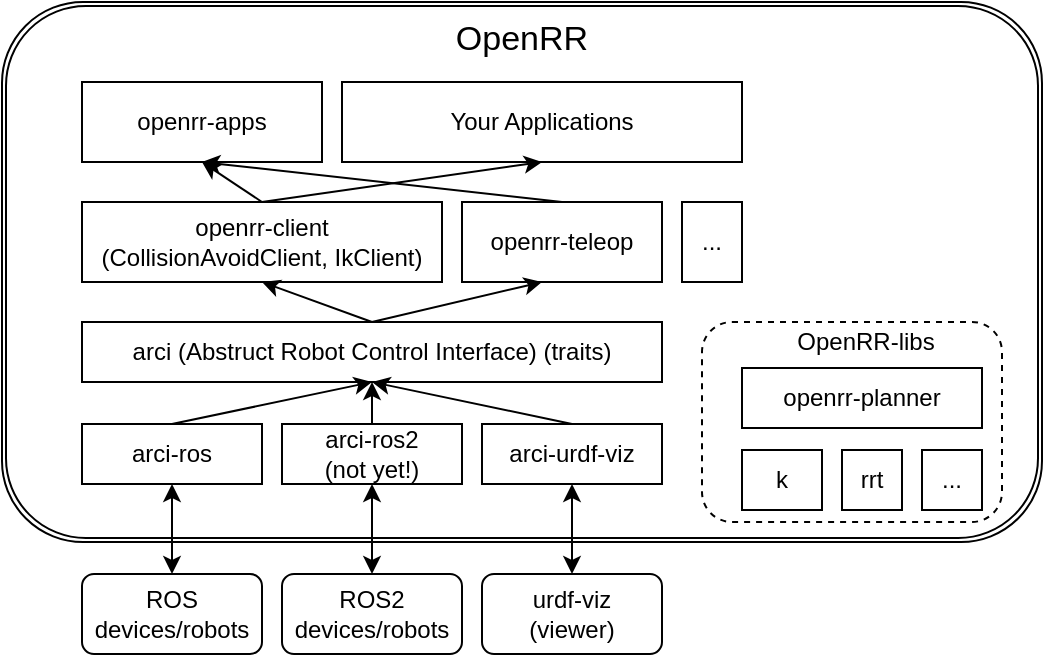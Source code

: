 <mxfile version="13.10.0" type="embed">
    <diagram id="GH9UxMCgFNfTdRkUEjwy" name="ページ1">
        <mxGraphModel dx="676" dy="450" grid="1" gridSize="10" guides="1" tooltips="1" connect="1" arrows="1" fold="1" page="1" pageScale="1" pageWidth="827" pageHeight="1169" math="0" shadow="0">
            <root>
                <mxCell id="0"/>
                <mxCell id="1" parent="0"/>
                <mxCell id="34" value="OpenRR" style="shape=ext;double=1;rounded=1;whiteSpace=wrap;html=1;align=center;verticalAlign=top;fontSize=17;fillColor=none;" vertex="1" parent="1">
                    <mxGeometry x="110" y="70" width="520" height="270" as="geometry"/>
                </mxCell>
                <mxCell id="28" value="" style="rounded=1;whiteSpace=wrap;html=1;dashed=1;fillColor=none;" parent="1" vertex="1">
                    <mxGeometry x="460" y="230" width="150" height="100" as="geometry"/>
                </mxCell>
                <mxCell id="2" value="arci (Abstruct Robot Control Interface) (traits)" style="rounded=0;whiteSpace=wrap;html=1;" parent="1" vertex="1">
                    <mxGeometry x="150" y="230" width="290" height="30" as="geometry"/>
                </mxCell>
                <mxCell id="3" value="arci-ros" style="rounded=0;whiteSpace=wrap;html=1;" parent="1" vertex="1">
                    <mxGeometry x="150" y="281" width="90" height="30" as="geometry"/>
                </mxCell>
                <mxCell id="4" value="arci-ros2&lt;br&gt;(not yet!)" style="rounded=0;whiteSpace=wrap;html=1;" parent="1" vertex="1">
                    <mxGeometry x="250" y="281" width="90" height="30" as="geometry"/>
                </mxCell>
                <mxCell id="5" value="arci-urdf-viz" style="rounded=0;whiteSpace=wrap;html=1;" parent="1" vertex="1">
                    <mxGeometry x="350" y="281" width="90" height="30" as="geometry"/>
                </mxCell>
                <mxCell id="6" value="ROS&lt;br&gt;devices/robots" style="rounded=1;whiteSpace=wrap;html=1;" parent="1" vertex="1">
                    <mxGeometry x="150" y="356" width="90" height="40" as="geometry"/>
                </mxCell>
                <mxCell id="7" value="ROS2&lt;br&gt;devices/robots" style="rounded=1;whiteSpace=wrap;html=1;" parent="1" vertex="1">
                    <mxGeometry x="250" y="356" width="90" height="40" as="geometry"/>
                </mxCell>
                <mxCell id="8" value="urdf-viz&lt;br&gt;(viewer)" style="rounded=1;whiteSpace=wrap;html=1;" parent="1" vertex="1">
                    <mxGeometry x="350" y="356" width="90" height="40" as="geometry"/>
                </mxCell>
                <mxCell id="9" value="" style="endArrow=classic;startArrow=classic;html=1;exitX=0.5;exitY=0;exitDx=0;exitDy=0;entryX=0.5;entryY=1;entryDx=0;entryDy=0;" parent="1" source="6" target="3" edge="1">
                    <mxGeometry width="50" height="50" relative="1" as="geometry">
                        <mxPoint x="300" y="300" as="sourcePoint"/>
                        <mxPoint x="350" y="250" as="targetPoint"/>
                    </mxGeometry>
                </mxCell>
                <mxCell id="10" value="" style="endArrow=classic;startArrow=classic;html=1;entryX=0.5;entryY=1;entryDx=0;entryDy=0;" parent="1" source="7" target="4" edge="1">
                    <mxGeometry width="50" height="50" relative="1" as="geometry">
                        <mxPoint x="205" y="330" as="sourcePoint"/>
                        <mxPoint x="205" y="310" as="targetPoint"/>
                    </mxGeometry>
                </mxCell>
                <mxCell id="11" value="" style="endArrow=classic;startArrow=classic;html=1;entryX=0.5;entryY=1;entryDx=0;entryDy=0;" parent="1" source="8" target="5" edge="1">
                    <mxGeometry width="50" height="50" relative="1" as="geometry">
                        <mxPoint x="215" y="340" as="sourcePoint"/>
                        <mxPoint x="215" y="320" as="targetPoint"/>
                    </mxGeometry>
                </mxCell>
                <mxCell id="12" value="openrr-planner" style="rounded=0;whiteSpace=wrap;html=1;" parent="1" vertex="1">
                    <mxGeometry x="480" y="253" width="120" height="30" as="geometry"/>
                </mxCell>
                <mxCell id="13" value="k" style="rounded=0;whiteSpace=wrap;html=1;" parent="1" vertex="1">
                    <mxGeometry x="480" y="294" width="40" height="30" as="geometry"/>
                </mxCell>
                <mxCell id="14" value="rrt" style="rounded=0;whiteSpace=wrap;html=1;" parent="1" vertex="1">
                    <mxGeometry x="530" y="294" width="30" height="30" as="geometry"/>
                </mxCell>
                <mxCell id="17" value="..." style="rounded=0;whiteSpace=wrap;html=1;" parent="1" vertex="1">
                    <mxGeometry x="570" y="294" width="30" height="30" as="geometry"/>
                </mxCell>
                <mxCell id="19" value="openrr-client&lt;br&gt;(CollisionAvoidClient, IkClient)" style="rounded=0;whiteSpace=wrap;html=1;" parent="1" vertex="1">
                    <mxGeometry x="150" y="170" width="180" height="40" as="geometry"/>
                </mxCell>
                <mxCell id="20" value="Your Applications" style="rounded=0;whiteSpace=wrap;html=1;" parent="1" vertex="1">
                    <mxGeometry x="280" y="110" width="200" height="40" as="geometry"/>
                </mxCell>
                <mxCell id="26" value="openrr-apps" style="rounded=0;whiteSpace=wrap;html=1;" parent="1" vertex="1">
                    <mxGeometry x="150" y="110" width="120" height="40" as="geometry"/>
                </mxCell>
                <mxCell id="29" value="OpenRR-libs" style="text;html=1;strokeColor=none;fillColor=none;align=center;verticalAlign=middle;whiteSpace=wrap;rounded=0;dashed=1;" parent="1" vertex="1">
                    <mxGeometry x="492" y="230" width="100" height="20" as="geometry"/>
                </mxCell>
                <mxCell id="31" value="openrr-teleop" style="rounded=0;whiteSpace=wrap;html=1;" vertex="1" parent="1">
                    <mxGeometry x="340" y="170" width="100" height="40" as="geometry"/>
                </mxCell>
                <mxCell id="32" value="..." style="rounded=0;whiteSpace=wrap;html=1;" vertex="1" parent="1">
                    <mxGeometry x="450" y="170" width="30" height="40" as="geometry"/>
                </mxCell>
                <mxCell id="35" value="" style="endArrow=classic;html=1;fontSize=17;exitX=0.5;exitY=0;exitDx=0;exitDy=0;entryX=0.5;entryY=1;entryDx=0;entryDy=0;" edge="1" parent="1" source="2" target="19">
                    <mxGeometry width="50" height="50" relative="1" as="geometry">
                        <mxPoint x="330" y="260" as="sourcePoint"/>
                        <mxPoint x="380" y="210" as="targetPoint"/>
                    </mxGeometry>
                </mxCell>
                <mxCell id="36" value="" style="endArrow=classic;html=1;fontSize=17;exitX=0.5;exitY=0;exitDx=0;exitDy=0;" edge="1" parent="1" source="2">
                    <mxGeometry width="50" height="50" relative="1" as="geometry">
                        <mxPoint x="330" y="260" as="sourcePoint"/>
                        <mxPoint x="380" y="210" as="targetPoint"/>
                    </mxGeometry>
                </mxCell>
                <mxCell id="38" value="" style="endArrow=classic;html=1;fontSize=17;entryX=0.5;entryY=1;entryDx=0;entryDy=0;exitX=0.5;exitY=0;exitDx=0;exitDy=0;" edge="1" parent="1" source="19" target="20">
                    <mxGeometry width="50" height="50" relative="1" as="geometry">
                        <mxPoint x="330" y="260" as="sourcePoint"/>
                        <mxPoint x="380" y="210" as="targetPoint"/>
                    </mxGeometry>
                </mxCell>
                <mxCell id="39" value="" style="endArrow=classic;html=1;fontSize=17;entryX=0.5;entryY=1;entryDx=0;entryDy=0;exitX=0.5;exitY=0;exitDx=0;exitDy=0;" edge="1" parent="1" source="19" target="26">
                    <mxGeometry width="50" height="50" relative="1" as="geometry">
                        <mxPoint x="330" y="260" as="sourcePoint"/>
                        <mxPoint x="380" y="210" as="targetPoint"/>
                    </mxGeometry>
                </mxCell>
                <mxCell id="41" value="" style="endArrow=classic;html=1;fontSize=17;entryX=0.5;entryY=1;entryDx=0;entryDy=0;exitX=0.5;exitY=0;exitDx=0;exitDy=0;" edge="1" parent="1" source="3" target="2">
                    <mxGeometry width="50" height="50" relative="1" as="geometry">
                        <mxPoint x="330" y="260" as="sourcePoint"/>
                        <mxPoint x="380" y="210" as="targetPoint"/>
                    </mxGeometry>
                </mxCell>
                <mxCell id="42" value="" style="endArrow=classic;html=1;fontSize=17;entryX=0.5;entryY=1;entryDx=0;entryDy=0;exitX=0.5;exitY=0;exitDx=0;exitDy=0;" edge="1" parent="1" source="4" target="2">
                    <mxGeometry width="50" height="50" relative="1" as="geometry">
                        <mxPoint x="330" y="260" as="sourcePoint"/>
                        <mxPoint x="380" y="210" as="targetPoint"/>
                    </mxGeometry>
                </mxCell>
                <mxCell id="43" value="" style="endArrow=classic;html=1;fontSize=17;entryX=0.5;entryY=1;entryDx=0;entryDy=0;exitX=0.5;exitY=0;exitDx=0;exitDy=0;" edge="1" parent="1" source="5" target="2">
                    <mxGeometry width="50" height="50" relative="1" as="geometry">
                        <mxPoint x="330" y="260" as="sourcePoint"/>
                        <mxPoint x="380" y="210" as="targetPoint"/>
                    </mxGeometry>
                </mxCell>
                <mxCell id="44" value="" style="endArrow=classic;html=1;fontSize=17;entryX=0.5;entryY=1;entryDx=0;entryDy=0;exitX=0.5;exitY=0;exitDx=0;exitDy=0;" edge="1" parent="1" source="31" target="26">
                    <mxGeometry width="50" height="50" relative="1" as="geometry">
                        <mxPoint x="330" y="260" as="sourcePoint"/>
                        <mxPoint x="380" y="210" as="targetPoint"/>
                    </mxGeometry>
                </mxCell>
            </root>
        </mxGraphModel>
    </diagram>
</mxfile>